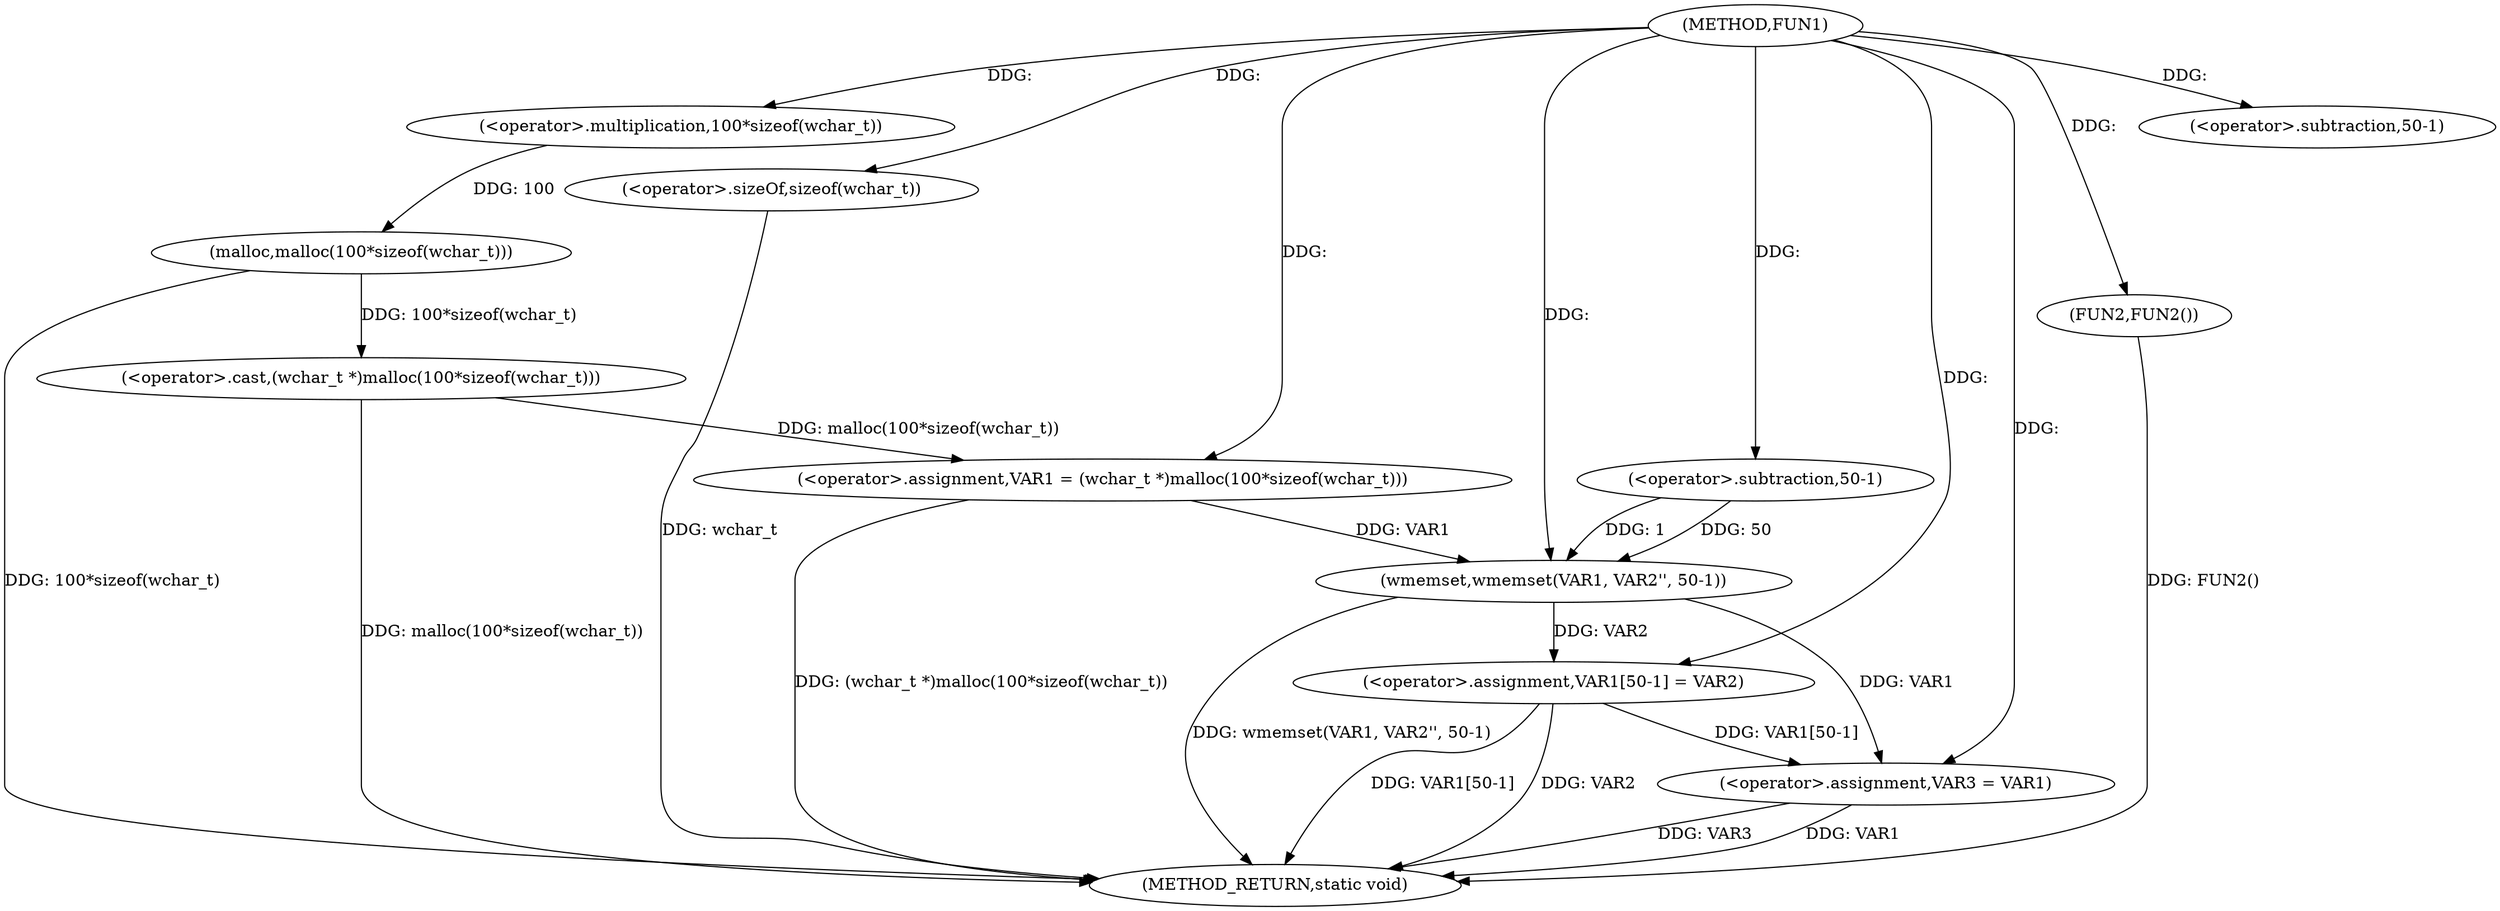 digraph FUN1 {  
"1000100" [label = "(METHOD,FUN1)" ]
"1000129" [label = "(METHOD_RETURN,static void)" ]
"1000103" [label = "(<operator>.assignment,VAR1 = (wchar_t *)malloc(100*sizeof(wchar_t)))" ]
"1000105" [label = "(<operator>.cast,(wchar_t *)malloc(100*sizeof(wchar_t)))" ]
"1000107" [label = "(malloc,malloc(100*sizeof(wchar_t)))" ]
"1000108" [label = "(<operator>.multiplication,100*sizeof(wchar_t))" ]
"1000110" [label = "(<operator>.sizeOf,sizeof(wchar_t))" ]
"1000112" [label = "(wmemset,wmemset(VAR1, VAR2'', 50-1))" ]
"1000115" [label = "(<operator>.subtraction,50-1)" ]
"1000118" [label = "(<operator>.assignment,VAR1[50-1] = VAR2)" ]
"1000121" [label = "(<operator>.subtraction,50-1)" ]
"1000125" [label = "(<operator>.assignment,VAR3 = VAR1)" ]
"1000128" [label = "(FUN2,FUN2())" ]
  "1000125" -> "1000129"  [ label = "DDG: VAR3"] 
  "1000107" -> "1000129"  [ label = "DDG: 100*sizeof(wchar_t)"] 
  "1000105" -> "1000129"  [ label = "DDG: malloc(100*sizeof(wchar_t))"] 
  "1000103" -> "1000129"  [ label = "DDG: (wchar_t *)malloc(100*sizeof(wchar_t))"] 
  "1000125" -> "1000129"  [ label = "DDG: VAR1"] 
  "1000112" -> "1000129"  [ label = "DDG: wmemset(VAR1, VAR2'', 50-1)"] 
  "1000128" -> "1000129"  [ label = "DDG: FUN2()"] 
  "1000118" -> "1000129"  [ label = "DDG: VAR1[50-1]"] 
  "1000110" -> "1000129"  [ label = "DDG: wchar_t"] 
  "1000118" -> "1000129"  [ label = "DDG: VAR2"] 
  "1000105" -> "1000103"  [ label = "DDG: malloc(100*sizeof(wchar_t))"] 
  "1000100" -> "1000103"  [ label = "DDG: "] 
  "1000107" -> "1000105"  [ label = "DDG: 100*sizeof(wchar_t)"] 
  "1000108" -> "1000107"  [ label = "DDG: 100"] 
  "1000100" -> "1000108"  [ label = "DDG: "] 
  "1000100" -> "1000110"  [ label = "DDG: "] 
  "1000103" -> "1000112"  [ label = "DDG: VAR1"] 
  "1000100" -> "1000112"  [ label = "DDG: "] 
  "1000115" -> "1000112"  [ label = "DDG: 50"] 
  "1000115" -> "1000112"  [ label = "DDG: 1"] 
  "1000100" -> "1000115"  [ label = "DDG: "] 
  "1000112" -> "1000118"  [ label = "DDG: VAR2"] 
  "1000100" -> "1000118"  [ label = "DDG: "] 
  "1000100" -> "1000121"  [ label = "DDG: "] 
  "1000112" -> "1000125"  [ label = "DDG: VAR1"] 
  "1000118" -> "1000125"  [ label = "DDG: VAR1[50-1]"] 
  "1000100" -> "1000125"  [ label = "DDG: "] 
  "1000100" -> "1000128"  [ label = "DDG: "] 
}
